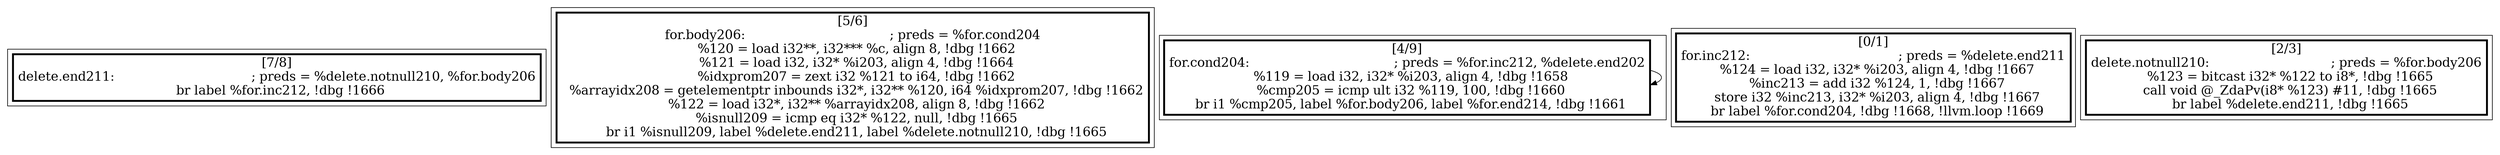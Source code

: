 
digraph G {





subgraph cluster4 {


node899 [penwidth=3.0,fontsize=20,shape=rectangle,label="[7/8]
delete.end211:                                    ; preds = %delete.notnull210, %for.body206
  br label %for.inc212, !dbg !1666
" ]



}

subgraph cluster3 {


node898 [penwidth=3.0,fontsize=20,shape=rectangle,label="[5/6]
for.body206:                                      ; preds = %for.cond204
  %120 = load i32**, i32*** %c, align 8, !dbg !1662
  %121 = load i32, i32* %i203, align 4, !dbg !1664
  %idxprom207 = zext i32 %121 to i64, !dbg !1662
  %arrayidx208 = getelementptr inbounds i32*, i32** %120, i64 %idxprom207, !dbg !1662
  %122 = load i32*, i32** %arrayidx208, align 8, !dbg !1662
  %isnull209 = icmp eq i32* %122, null, !dbg !1665
  br i1 %isnull209, label %delete.end211, label %delete.notnull210, !dbg !1665
" ]



}

subgraph cluster2 {


node897 [penwidth=3.0,fontsize=20,shape=rectangle,label="[4/9]
for.cond204:                                      ; preds = %for.inc212, %delete.end202
  %119 = load i32, i32* %i203, align 4, !dbg !1658
  %cmp205 = icmp ult i32 %119, 100, !dbg !1660
  br i1 %cmp205, label %for.body206, label %for.end214, !dbg !1661
" ]

node897->node897 [ ]


}

subgraph cluster0 {


node895 [penwidth=3.0,fontsize=20,shape=rectangle,label="[0/1]
for.inc212:                                       ; preds = %delete.end211
  %124 = load i32, i32* %i203, align 4, !dbg !1667
  %inc213 = add i32 %124, 1, !dbg !1667
  store i32 %inc213, i32* %i203, align 4, !dbg !1667
  br label %for.cond204, !dbg !1668, !llvm.loop !1669
" ]



}

subgraph cluster1 {


node896 [penwidth=3.0,fontsize=20,shape=rectangle,label="[2/3]
delete.notnull210:                                ; preds = %for.body206
  %123 = bitcast i32* %122 to i8*, !dbg !1665
  call void @_ZdaPv(i8* %123) #11, !dbg !1665
  br label %delete.end211, !dbg !1665
" ]



}

}
